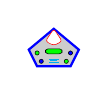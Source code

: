 % tool8
\begin{tikzpicture}[x=.7ex,y=.7ex]
  
  
  \begin{scope}[very thin]
\filldraw[draw=blue,fill=black!20,thick] (-2,0)--(2,0)--(3,2)--(0,4.5)--(-3,2)--cycle;   
   
\filldraw[fill=green,rounded corners=1,shift={(0,1)}] (-1,.5) rectangle +(2,.6);

        \filldraw[fill=green] (1.5,.6) circle (0.25);
        \filldraw[fill=blue] (-1.5,.6) circle (0.25);
        \filldraw[fill=green] (-2,1.6) circle (0.25);
        \filldraw[fill=blue] (2,1.6) circle (0.25);

    \filldraw[draw=red,fill=white,rounded corners=1] (0,4.5) -- (1,3) -- (0,2.5) -- (-1,3) -- cycle;

        \begin{scope}[color=cyan,shift={(0,1.5)}]
            \draw (-.6,-.6) -- (.6,-.6);
            \draw (-.4,-.8) -- (.4,-.8);
            \draw (-.6,-1) -- (.6,-1);
        \end{scope}

    \end{scope}
\end{tikzpicture}